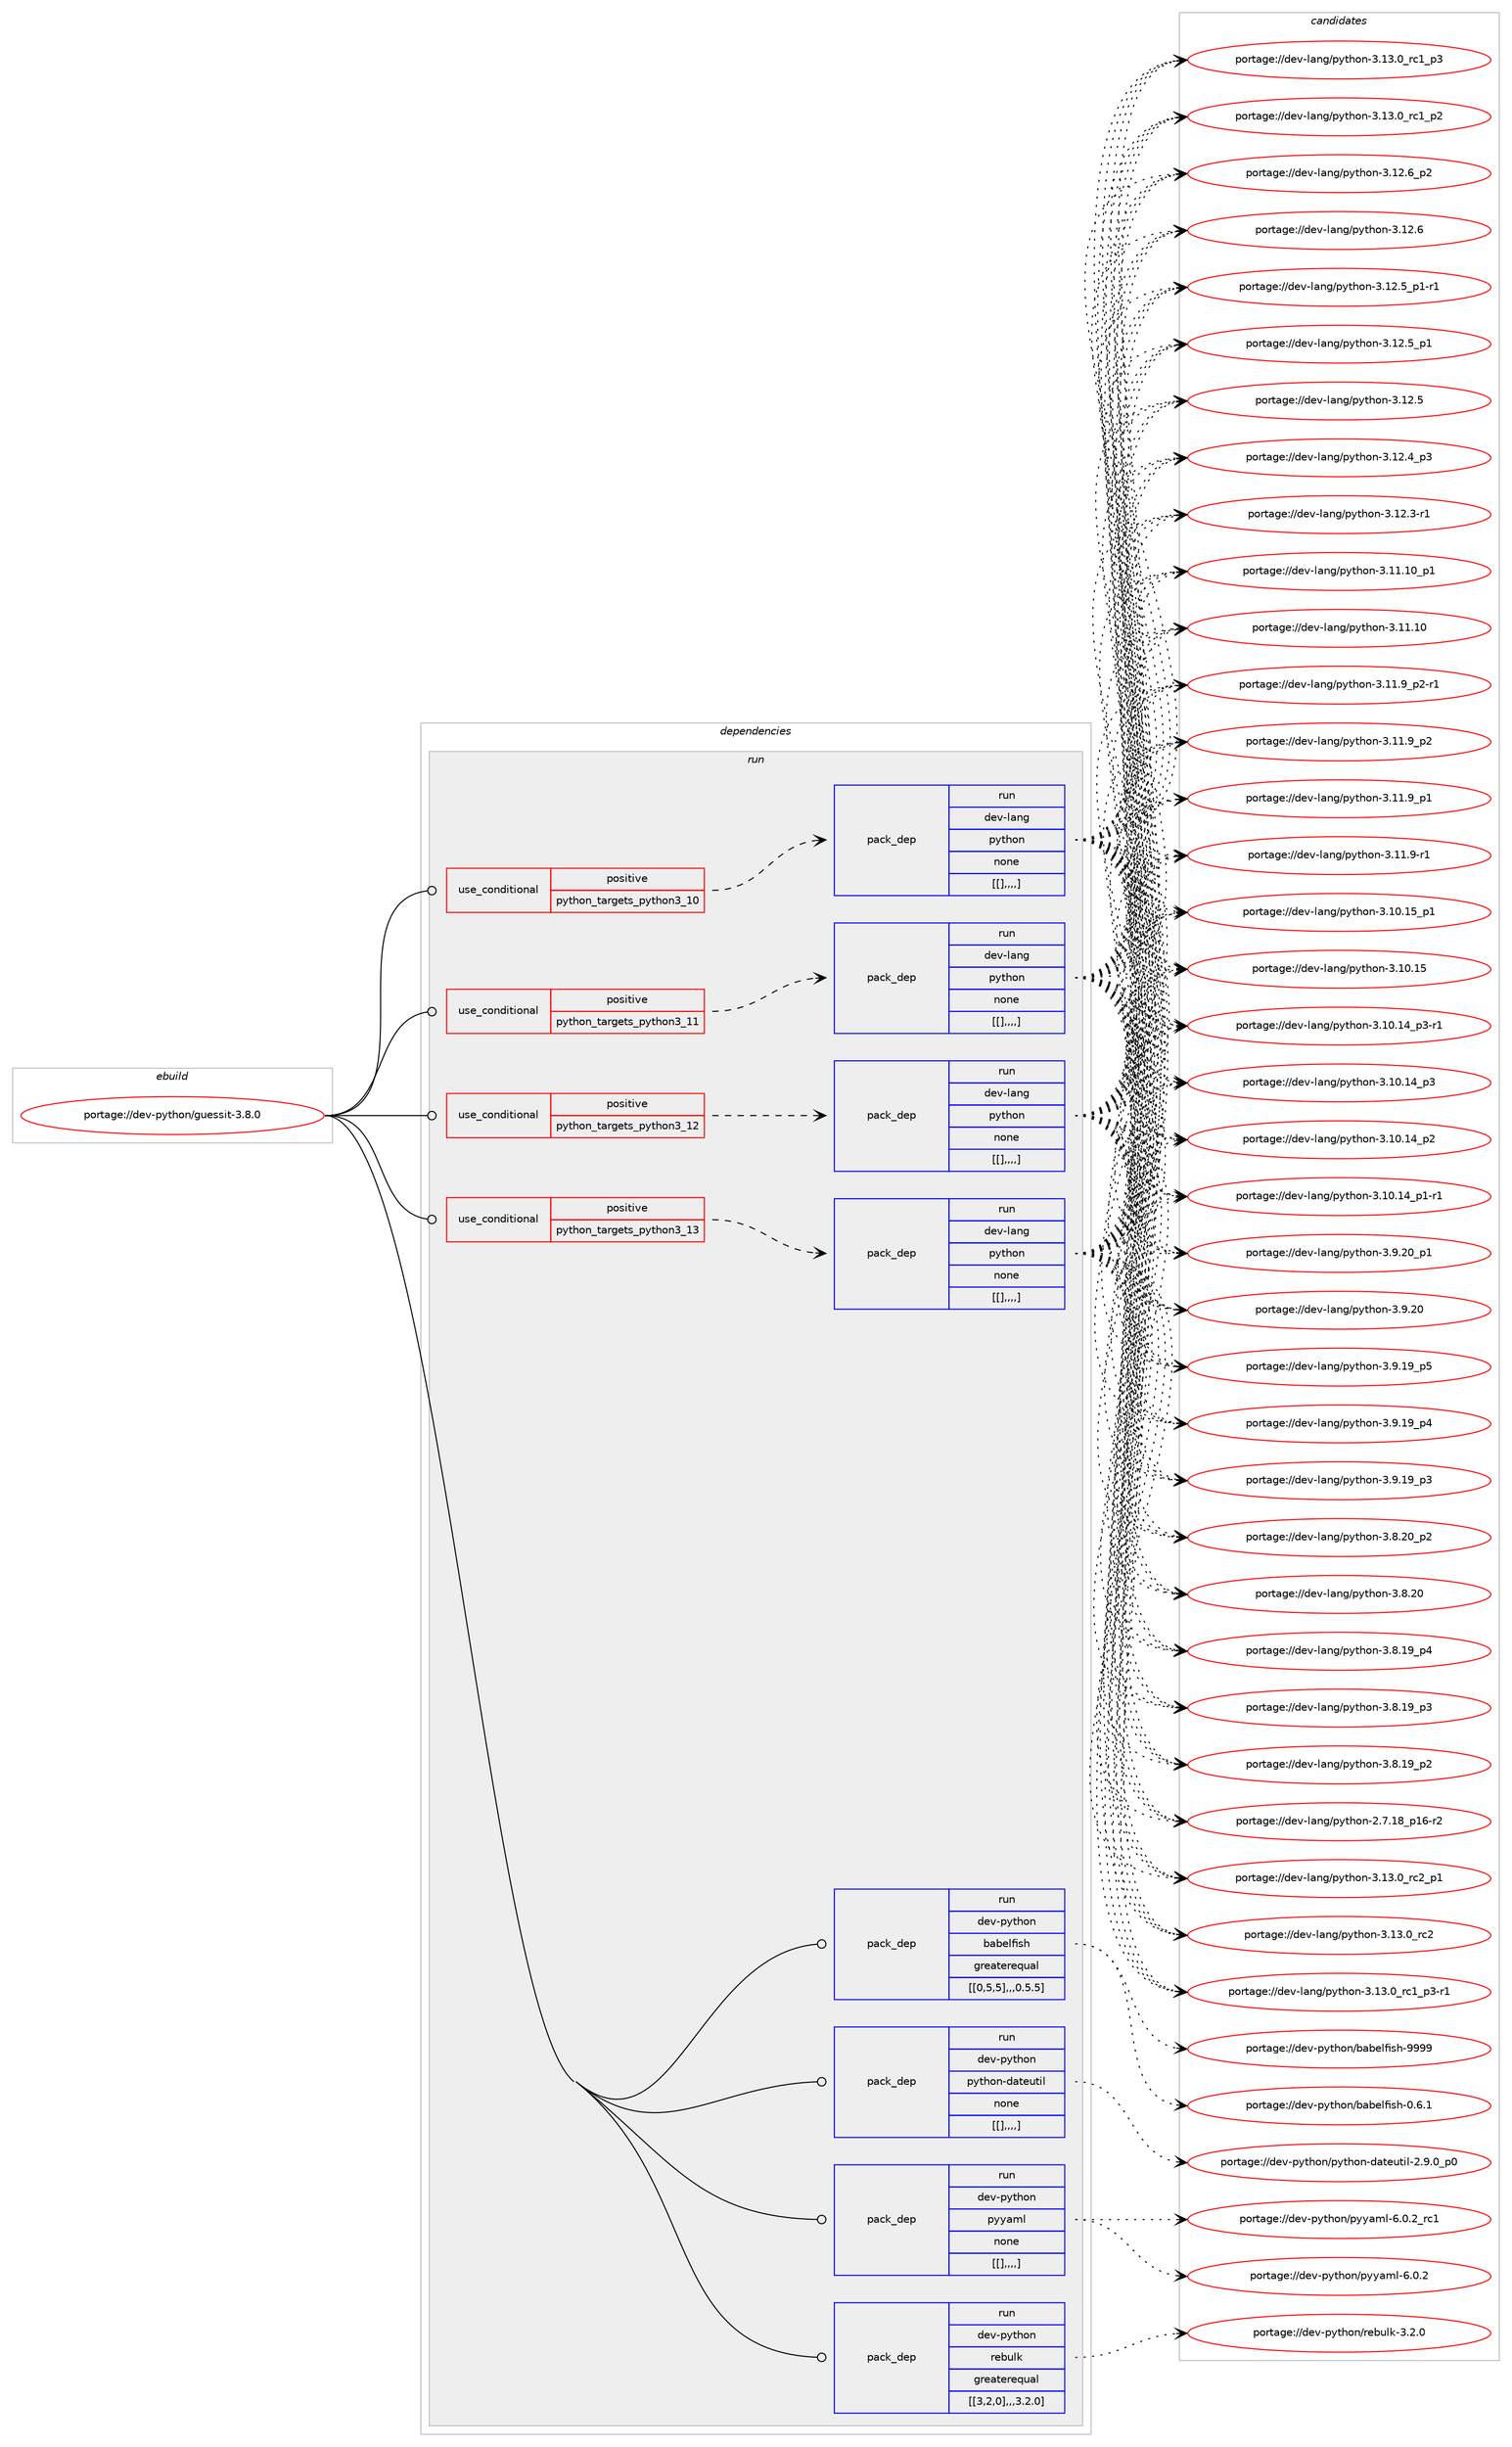 digraph prolog {

# *************
# Graph options
# *************

newrank=true;
concentrate=true;
compound=true;
graph [rankdir=LR,fontname=Helvetica,fontsize=10,ranksep=1.5];#, ranksep=2.5, nodesep=0.2];
edge  [arrowhead=vee];
node  [fontname=Helvetica,fontsize=10];

# **********
# The ebuild
# **********

subgraph cluster_leftcol {
color=gray;
label=<<i>ebuild</i>>;
id [label="portage://dev-python/guessit-3.8.0", color=red, width=4, href="../dev-python/guessit-3.8.0.svg"];
}

# ****************
# The dependencies
# ****************

subgraph cluster_midcol {
color=gray;
label=<<i>dependencies</i>>;
subgraph cluster_compile {
fillcolor="#eeeeee";
style=filled;
label=<<i>compile</i>>;
}
subgraph cluster_compileandrun {
fillcolor="#eeeeee";
style=filled;
label=<<i>compile and run</i>>;
}
subgraph cluster_run {
fillcolor="#eeeeee";
style=filled;
label=<<i>run</i>>;
subgraph cond34386 {
dependency149210 [label=<<TABLE BORDER="0" CELLBORDER="1" CELLSPACING="0" CELLPADDING="4"><TR><TD ROWSPAN="3" CELLPADDING="10">use_conditional</TD></TR><TR><TD>positive</TD></TR><TR><TD>python_targets_python3_10</TD></TR></TABLE>>, shape=none, color=red];
subgraph pack113610 {
dependency149211 [label=<<TABLE BORDER="0" CELLBORDER="1" CELLSPACING="0" CELLPADDING="4" WIDTH="220"><TR><TD ROWSPAN="6" CELLPADDING="30">pack_dep</TD></TR><TR><TD WIDTH="110">run</TD></TR><TR><TD>dev-lang</TD></TR><TR><TD>python</TD></TR><TR><TD>none</TD></TR><TR><TD>[[],,,,]</TD></TR></TABLE>>, shape=none, color=blue];
}
dependency149210:e -> dependency149211:w [weight=20,style="dashed",arrowhead="vee"];
}
id:e -> dependency149210:w [weight=20,style="solid",arrowhead="odot"];
subgraph cond34387 {
dependency149212 [label=<<TABLE BORDER="0" CELLBORDER="1" CELLSPACING="0" CELLPADDING="4"><TR><TD ROWSPAN="3" CELLPADDING="10">use_conditional</TD></TR><TR><TD>positive</TD></TR><TR><TD>python_targets_python3_11</TD></TR></TABLE>>, shape=none, color=red];
subgraph pack113611 {
dependency149213 [label=<<TABLE BORDER="0" CELLBORDER="1" CELLSPACING="0" CELLPADDING="4" WIDTH="220"><TR><TD ROWSPAN="6" CELLPADDING="30">pack_dep</TD></TR><TR><TD WIDTH="110">run</TD></TR><TR><TD>dev-lang</TD></TR><TR><TD>python</TD></TR><TR><TD>none</TD></TR><TR><TD>[[],,,,]</TD></TR></TABLE>>, shape=none, color=blue];
}
dependency149212:e -> dependency149213:w [weight=20,style="dashed",arrowhead="vee"];
}
id:e -> dependency149212:w [weight=20,style="solid",arrowhead="odot"];
subgraph cond34388 {
dependency149214 [label=<<TABLE BORDER="0" CELLBORDER="1" CELLSPACING="0" CELLPADDING="4"><TR><TD ROWSPAN="3" CELLPADDING="10">use_conditional</TD></TR><TR><TD>positive</TD></TR><TR><TD>python_targets_python3_12</TD></TR></TABLE>>, shape=none, color=red];
subgraph pack113612 {
dependency149215 [label=<<TABLE BORDER="0" CELLBORDER="1" CELLSPACING="0" CELLPADDING="4" WIDTH="220"><TR><TD ROWSPAN="6" CELLPADDING="30">pack_dep</TD></TR><TR><TD WIDTH="110">run</TD></TR><TR><TD>dev-lang</TD></TR><TR><TD>python</TD></TR><TR><TD>none</TD></TR><TR><TD>[[],,,,]</TD></TR></TABLE>>, shape=none, color=blue];
}
dependency149214:e -> dependency149215:w [weight=20,style="dashed",arrowhead="vee"];
}
id:e -> dependency149214:w [weight=20,style="solid",arrowhead="odot"];
subgraph cond34389 {
dependency149216 [label=<<TABLE BORDER="0" CELLBORDER="1" CELLSPACING="0" CELLPADDING="4"><TR><TD ROWSPAN="3" CELLPADDING="10">use_conditional</TD></TR><TR><TD>positive</TD></TR><TR><TD>python_targets_python3_13</TD></TR></TABLE>>, shape=none, color=red];
subgraph pack113613 {
dependency149217 [label=<<TABLE BORDER="0" CELLBORDER="1" CELLSPACING="0" CELLPADDING="4" WIDTH="220"><TR><TD ROWSPAN="6" CELLPADDING="30">pack_dep</TD></TR><TR><TD WIDTH="110">run</TD></TR><TR><TD>dev-lang</TD></TR><TR><TD>python</TD></TR><TR><TD>none</TD></TR><TR><TD>[[],,,,]</TD></TR></TABLE>>, shape=none, color=blue];
}
dependency149216:e -> dependency149217:w [weight=20,style="dashed",arrowhead="vee"];
}
id:e -> dependency149216:w [weight=20,style="solid",arrowhead="odot"];
subgraph pack113614 {
dependency149218 [label=<<TABLE BORDER="0" CELLBORDER="1" CELLSPACING="0" CELLPADDING="4" WIDTH="220"><TR><TD ROWSPAN="6" CELLPADDING="30">pack_dep</TD></TR><TR><TD WIDTH="110">run</TD></TR><TR><TD>dev-python</TD></TR><TR><TD>babelfish</TD></TR><TR><TD>greaterequal</TD></TR><TR><TD>[[0,5,5],,,0.5.5]</TD></TR></TABLE>>, shape=none, color=blue];
}
id:e -> dependency149218:w [weight=20,style="solid",arrowhead="odot"];
subgraph pack113615 {
dependency149219 [label=<<TABLE BORDER="0" CELLBORDER="1" CELLSPACING="0" CELLPADDING="4" WIDTH="220"><TR><TD ROWSPAN="6" CELLPADDING="30">pack_dep</TD></TR><TR><TD WIDTH="110">run</TD></TR><TR><TD>dev-python</TD></TR><TR><TD>python-dateutil</TD></TR><TR><TD>none</TD></TR><TR><TD>[[],,,,]</TD></TR></TABLE>>, shape=none, color=blue];
}
id:e -> dependency149219:w [weight=20,style="solid",arrowhead="odot"];
subgraph pack113616 {
dependency149220 [label=<<TABLE BORDER="0" CELLBORDER="1" CELLSPACING="0" CELLPADDING="4" WIDTH="220"><TR><TD ROWSPAN="6" CELLPADDING="30">pack_dep</TD></TR><TR><TD WIDTH="110">run</TD></TR><TR><TD>dev-python</TD></TR><TR><TD>pyyaml</TD></TR><TR><TD>none</TD></TR><TR><TD>[[],,,,]</TD></TR></TABLE>>, shape=none, color=blue];
}
id:e -> dependency149220:w [weight=20,style="solid",arrowhead="odot"];
subgraph pack113617 {
dependency149221 [label=<<TABLE BORDER="0" CELLBORDER="1" CELLSPACING="0" CELLPADDING="4" WIDTH="220"><TR><TD ROWSPAN="6" CELLPADDING="30">pack_dep</TD></TR><TR><TD WIDTH="110">run</TD></TR><TR><TD>dev-python</TD></TR><TR><TD>rebulk</TD></TR><TR><TD>greaterequal</TD></TR><TR><TD>[[3,2,0],,,3.2.0]</TD></TR></TABLE>>, shape=none, color=blue];
}
id:e -> dependency149221:w [weight=20,style="solid",arrowhead="odot"];
}
}

# **************
# The candidates
# **************

subgraph cluster_choices {
rank=same;
color=gray;
label=<<i>candidates</i>>;

subgraph choice113610 {
color=black;
nodesep=1;
choice100101118451089711010347112121116104111110455146495146489511499509511249 [label="portage://dev-lang/python-3.13.0_rc2_p1", color=red, width=4,href="../dev-lang/python-3.13.0_rc2_p1.svg"];
choice10010111845108971101034711212111610411111045514649514648951149950 [label="portage://dev-lang/python-3.13.0_rc2", color=red, width=4,href="../dev-lang/python-3.13.0_rc2.svg"];
choice1001011184510897110103471121211161041111104551464951464895114994995112514511449 [label="portage://dev-lang/python-3.13.0_rc1_p3-r1", color=red, width=4,href="../dev-lang/python-3.13.0_rc1_p3-r1.svg"];
choice100101118451089711010347112121116104111110455146495146489511499499511251 [label="portage://dev-lang/python-3.13.0_rc1_p3", color=red, width=4,href="../dev-lang/python-3.13.0_rc1_p3.svg"];
choice100101118451089711010347112121116104111110455146495146489511499499511250 [label="portage://dev-lang/python-3.13.0_rc1_p2", color=red, width=4,href="../dev-lang/python-3.13.0_rc1_p2.svg"];
choice100101118451089711010347112121116104111110455146495046549511250 [label="portage://dev-lang/python-3.12.6_p2", color=red, width=4,href="../dev-lang/python-3.12.6_p2.svg"];
choice10010111845108971101034711212111610411111045514649504654 [label="portage://dev-lang/python-3.12.6", color=red, width=4,href="../dev-lang/python-3.12.6.svg"];
choice1001011184510897110103471121211161041111104551464950465395112494511449 [label="portage://dev-lang/python-3.12.5_p1-r1", color=red, width=4,href="../dev-lang/python-3.12.5_p1-r1.svg"];
choice100101118451089711010347112121116104111110455146495046539511249 [label="portage://dev-lang/python-3.12.5_p1", color=red, width=4,href="../dev-lang/python-3.12.5_p1.svg"];
choice10010111845108971101034711212111610411111045514649504653 [label="portage://dev-lang/python-3.12.5", color=red, width=4,href="../dev-lang/python-3.12.5.svg"];
choice100101118451089711010347112121116104111110455146495046529511251 [label="portage://dev-lang/python-3.12.4_p3", color=red, width=4,href="../dev-lang/python-3.12.4_p3.svg"];
choice100101118451089711010347112121116104111110455146495046514511449 [label="portage://dev-lang/python-3.12.3-r1", color=red, width=4,href="../dev-lang/python-3.12.3-r1.svg"];
choice10010111845108971101034711212111610411111045514649494649489511249 [label="portage://dev-lang/python-3.11.10_p1", color=red, width=4,href="../dev-lang/python-3.11.10_p1.svg"];
choice1001011184510897110103471121211161041111104551464949464948 [label="portage://dev-lang/python-3.11.10", color=red, width=4,href="../dev-lang/python-3.11.10.svg"];
choice1001011184510897110103471121211161041111104551464949465795112504511449 [label="portage://dev-lang/python-3.11.9_p2-r1", color=red, width=4,href="../dev-lang/python-3.11.9_p2-r1.svg"];
choice100101118451089711010347112121116104111110455146494946579511250 [label="portage://dev-lang/python-3.11.9_p2", color=red, width=4,href="../dev-lang/python-3.11.9_p2.svg"];
choice100101118451089711010347112121116104111110455146494946579511249 [label="portage://dev-lang/python-3.11.9_p1", color=red, width=4,href="../dev-lang/python-3.11.9_p1.svg"];
choice100101118451089711010347112121116104111110455146494946574511449 [label="portage://dev-lang/python-3.11.9-r1", color=red, width=4,href="../dev-lang/python-3.11.9-r1.svg"];
choice10010111845108971101034711212111610411111045514649484649539511249 [label="portage://dev-lang/python-3.10.15_p1", color=red, width=4,href="../dev-lang/python-3.10.15_p1.svg"];
choice1001011184510897110103471121211161041111104551464948464953 [label="portage://dev-lang/python-3.10.15", color=red, width=4,href="../dev-lang/python-3.10.15.svg"];
choice100101118451089711010347112121116104111110455146494846495295112514511449 [label="portage://dev-lang/python-3.10.14_p3-r1", color=red, width=4,href="../dev-lang/python-3.10.14_p3-r1.svg"];
choice10010111845108971101034711212111610411111045514649484649529511251 [label="portage://dev-lang/python-3.10.14_p3", color=red, width=4,href="../dev-lang/python-3.10.14_p3.svg"];
choice10010111845108971101034711212111610411111045514649484649529511250 [label="portage://dev-lang/python-3.10.14_p2", color=red, width=4,href="../dev-lang/python-3.10.14_p2.svg"];
choice100101118451089711010347112121116104111110455146494846495295112494511449 [label="portage://dev-lang/python-3.10.14_p1-r1", color=red, width=4,href="../dev-lang/python-3.10.14_p1-r1.svg"];
choice100101118451089711010347112121116104111110455146574650489511249 [label="portage://dev-lang/python-3.9.20_p1", color=red, width=4,href="../dev-lang/python-3.9.20_p1.svg"];
choice10010111845108971101034711212111610411111045514657465048 [label="portage://dev-lang/python-3.9.20", color=red, width=4,href="../dev-lang/python-3.9.20.svg"];
choice100101118451089711010347112121116104111110455146574649579511253 [label="portage://dev-lang/python-3.9.19_p5", color=red, width=4,href="../dev-lang/python-3.9.19_p5.svg"];
choice100101118451089711010347112121116104111110455146574649579511252 [label="portage://dev-lang/python-3.9.19_p4", color=red, width=4,href="../dev-lang/python-3.9.19_p4.svg"];
choice100101118451089711010347112121116104111110455146574649579511251 [label="portage://dev-lang/python-3.9.19_p3", color=red, width=4,href="../dev-lang/python-3.9.19_p3.svg"];
choice100101118451089711010347112121116104111110455146564650489511250 [label="portage://dev-lang/python-3.8.20_p2", color=red, width=4,href="../dev-lang/python-3.8.20_p2.svg"];
choice10010111845108971101034711212111610411111045514656465048 [label="portage://dev-lang/python-3.8.20", color=red, width=4,href="../dev-lang/python-3.8.20.svg"];
choice100101118451089711010347112121116104111110455146564649579511252 [label="portage://dev-lang/python-3.8.19_p4", color=red, width=4,href="../dev-lang/python-3.8.19_p4.svg"];
choice100101118451089711010347112121116104111110455146564649579511251 [label="portage://dev-lang/python-3.8.19_p3", color=red, width=4,href="../dev-lang/python-3.8.19_p3.svg"];
choice100101118451089711010347112121116104111110455146564649579511250 [label="portage://dev-lang/python-3.8.19_p2", color=red, width=4,href="../dev-lang/python-3.8.19_p2.svg"];
choice100101118451089711010347112121116104111110455046554649569511249544511450 [label="portage://dev-lang/python-2.7.18_p16-r2", color=red, width=4,href="../dev-lang/python-2.7.18_p16-r2.svg"];
dependency149211:e -> choice100101118451089711010347112121116104111110455146495146489511499509511249:w [style=dotted,weight="100"];
dependency149211:e -> choice10010111845108971101034711212111610411111045514649514648951149950:w [style=dotted,weight="100"];
dependency149211:e -> choice1001011184510897110103471121211161041111104551464951464895114994995112514511449:w [style=dotted,weight="100"];
dependency149211:e -> choice100101118451089711010347112121116104111110455146495146489511499499511251:w [style=dotted,weight="100"];
dependency149211:e -> choice100101118451089711010347112121116104111110455146495146489511499499511250:w [style=dotted,weight="100"];
dependency149211:e -> choice100101118451089711010347112121116104111110455146495046549511250:w [style=dotted,weight="100"];
dependency149211:e -> choice10010111845108971101034711212111610411111045514649504654:w [style=dotted,weight="100"];
dependency149211:e -> choice1001011184510897110103471121211161041111104551464950465395112494511449:w [style=dotted,weight="100"];
dependency149211:e -> choice100101118451089711010347112121116104111110455146495046539511249:w [style=dotted,weight="100"];
dependency149211:e -> choice10010111845108971101034711212111610411111045514649504653:w [style=dotted,weight="100"];
dependency149211:e -> choice100101118451089711010347112121116104111110455146495046529511251:w [style=dotted,weight="100"];
dependency149211:e -> choice100101118451089711010347112121116104111110455146495046514511449:w [style=dotted,weight="100"];
dependency149211:e -> choice10010111845108971101034711212111610411111045514649494649489511249:w [style=dotted,weight="100"];
dependency149211:e -> choice1001011184510897110103471121211161041111104551464949464948:w [style=dotted,weight="100"];
dependency149211:e -> choice1001011184510897110103471121211161041111104551464949465795112504511449:w [style=dotted,weight="100"];
dependency149211:e -> choice100101118451089711010347112121116104111110455146494946579511250:w [style=dotted,weight="100"];
dependency149211:e -> choice100101118451089711010347112121116104111110455146494946579511249:w [style=dotted,weight="100"];
dependency149211:e -> choice100101118451089711010347112121116104111110455146494946574511449:w [style=dotted,weight="100"];
dependency149211:e -> choice10010111845108971101034711212111610411111045514649484649539511249:w [style=dotted,weight="100"];
dependency149211:e -> choice1001011184510897110103471121211161041111104551464948464953:w [style=dotted,weight="100"];
dependency149211:e -> choice100101118451089711010347112121116104111110455146494846495295112514511449:w [style=dotted,weight="100"];
dependency149211:e -> choice10010111845108971101034711212111610411111045514649484649529511251:w [style=dotted,weight="100"];
dependency149211:e -> choice10010111845108971101034711212111610411111045514649484649529511250:w [style=dotted,weight="100"];
dependency149211:e -> choice100101118451089711010347112121116104111110455146494846495295112494511449:w [style=dotted,weight="100"];
dependency149211:e -> choice100101118451089711010347112121116104111110455146574650489511249:w [style=dotted,weight="100"];
dependency149211:e -> choice10010111845108971101034711212111610411111045514657465048:w [style=dotted,weight="100"];
dependency149211:e -> choice100101118451089711010347112121116104111110455146574649579511253:w [style=dotted,weight="100"];
dependency149211:e -> choice100101118451089711010347112121116104111110455146574649579511252:w [style=dotted,weight="100"];
dependency149211:e -> choice100101118451089711010347112121116104111110455146574649579511251:w [style=dotted,weight="100"];
dependency149211:e -> choice100101118451089711010347112121116104111110455146564650489511250:w [style=dotted,weight="100"];
dependency149211:e -> choice10010111845108971101034711212111610411111045514656465048:w [style=dotted,weight="100"];
dependency149211:e -> choice100101118451089711010347112121116104111110455146564649579511252:w [style=dotted,weight="100"];
dependency149211:e -> choice100101118451089711010347112121116104111110455146564649579511251:w [style=dotted,weight="100"];
dependency149211:e -> choice100101118451089711010347112121116104111110455146564649579511250:w [style=dotted,weight="100"];
dependency149211:e -> choice100101118451089711010347112121116104111110455046554649569511249544511450:w [style=dotted,weight="100"];
}
subgraph choice113611 {
color=black;
nodesep=1;
choice100101118451089711010347112121116104111110455146495146489511499509511249 [label="portage://dev-lang/python-3.13.0_rc2_p1", color=red, width=4,href="../dev-lang/python-3.13.0_rc2_p1.svg"];
choice10010111845108971101034711212111610411111045514649514648951149950 [label="portage://dev-lang/python-3.13.0_rc2", color=red, width=4,href="../dev-lang/python-3.13.0_rc2.svg"];
choice1001011184510897110103471121211161041111104551464951464895114994995112514511449 [label="portage://dev-lang/python-3.13.0_rc1_p3-r1", color=red, width=4,href="../dev-lang/python-3.13.0_rc1_p3-r1.svg"];
choice100101118451089711010347112121116104111110455146495146489511499499511251 [label="portage://dev-lang/python-3.13.0_rc1_p3", color=red, width=4,href="../dev-lang/python-3.13.0_rc1_p3.svg"];
choice100101118451089711010347112121116104111110455146495146489511499499511250 [label="portage://dev-lang/python-3.13.0_rc1_p2", color=red, width=4,href="../dev-lang/python-3.13.0_rc1_p2.svg"];
choice100101118451089711010347112121116104111110455146495046549511250 [label="portage://dev-lang/python-3.12.6_p2", color=red, width=4,href="../dev-lang/python-3.12.6_p2.svg"];
choice10010111845108971101034711212111610411111045514649504654 [label="portage://dev-lang/python-3.12.6", color=red, width=4,href="../dev-lang/python-3.12.6.svg"];
choice1001011184510897110103471121211161041111104551464950465395112494511449 [label="portage://dev-lang/python-3.12.5_p1-r1", color=red, width=4,href="../dev-lang/python-3.12.5_p1-r1.svg"];
choice100101118451089711010347112121116104111110455146495046539511249 [label="portage://dev-lang/python-3.12.5_p1", color=red, width=4,href="../dev-lang/python-3.12.5_p1.svg"];
choice10010111845108971101034711212111610411111045514649504653 [label="portage://dev-lang/python-3.12.5", color=red, width=4,href="../dev-lang/python-3.12.5.svg"];
choice100101118451089711010347112121116104111110455146495046529511251 [label="portage://dev-lang/python-3.12.4_p3", color=red, width=4,href="../dev-lang/python-3.12.4_p3.svg"];
choice100101118451089711010347112121116104111110455146495046514511449 [label="portage://dev-lang/python-3.12.3-r1", color=red, width=4,href="../dev-lang/python-3.12.3-r1.svg"];
choice10010111845108971101034711212111610411111045514649494649489511249 [label="portage://dev-lang/python-3.11.10_p1", color=red, width=4,href="../dev-lang/python-3.11.10_p1.svg"];
choice1001011184510897110103471121211161041111104551464949464948 [label="portage://dev-lang/python-3.11.10", color=red, width=4,href="../dev-lang/python-3.11.10.svg"];
choice1001011184510897110103471121211161041111104551464949465795112504511449 [label="portage://dev-lang/python-3.11.9_p2-r1", color=red, width=4,href="../dev-lang/python-3.11.9_p2-r1.svg"];
choice100101118451089711010347112121116104111110455146494946579511250 [label="portage://dev-lang/python-3.11.9_p2", color=red, width=4,href="../dev-lang/python-3.11.9_p2.svg"];
choice100101118451089711010347112121116104111110455146494946579511249 [label="portage://dev-lang/python-3.11.9_p1", color=red, width=4,href="../dev-lang/python-3.11.9_p1.svg"];
choice100101118451089711010347112121116104111110455146494946574511449 [label="portage://dev-lang/python-3.11.9-r1", color=red, width=4,href="../dev-lang/python-3.11.9-r1.svg"];
choice10010111845108971101034711212111610411111045514649484649539511249 [label="portage://dev-lang/python-3.10.15_p1", color=red, width=4,href="../dev-lang/python-3.10.15_p1.svg"];
choice1001011184510897110103471121211161041111104551464948464953 [label="portage://dev-lang/python-3.10.15", color=red, width=4,href="../dev-lang/python-3.10.15.svg"];
choice100101118451089711010347112121116104111110455146494846495295112514511449 [label="portage://dev-lang/python-3.10.14_p3-r1", color=red, width=4,href="../dev-lang/python-3.10.14_p3-r1.svg"];
choice10010111845108971101034711212111610411111045514649484649529511251 [label="portage://dev-lang/python-3.10.14_p3", color=red, width=4,href="../dev-lang/python-3.10.14_p3.svg"];
choice10010111845108971101034711212111610411111045514649484649529511250 [label="portage://dev-lang/python-3.10.14_p2", color=red, width=4,href="../dev-lang/python-3.10.14_p2.svg"];
choice100101118451089711010347112121116104111110455146494846495295112494511449 [label="portage://dev-lang/python-3.10.14_p1-r1", color=red, width=4,href="../dev-lang/python-3.10.14_p1-r1.svg"];
choice100101118451089711010347112121116104111110455146574650489511249 [label="portage://dev-lang/python-3.9.20_p1", color=red, width=4,href="../dev-lang/python-3.9.20_p1.svg"];
choice10010111845108971101034711212111610411111045514657465048 [label="portage://dev-lang/python-3.9.20", color=red, width=4,href="../dev-lang/python-3.9.20.svg"];
choice100101118451089711010347112121116104111110455146574649579511253 [label="portage://dev-lang/python-3.9.19_p5", color=red, width=4,href="../dev-lang/python-3.9.19_p5.svg"];
choice100101118451089711010347112121116104111110455146574649579511252 [label="portage://dev-lang/python-3.9.19_p4", color=red, width=4,href="../dev-lang/python-3.9.19_p4.svg"];
choice100101118451089711010347112121116104111110455146574649579511251 [label="portage://dev-lang/python-3.9.19_p3", color=red, width=4,href="../dev-lang/python-3.9.19_p3.svg"];
choice100101118451089711010347112121116104111110455146564650489511250 [label="portage://dev-lang/python-3.8.20_p2", color=red, width=4,href="../dev-lang/python-3.8.20_p2.svg"];
choice10010111845108971101034711212111610411111045514656465048 [label="portage://dev-lang/python-3.8.20", color=red, width=4,href="../dev-lang/python-3.8.20.svg"];
choice100101118451089711010347112121116104111110455146564649579511252 [label="portage://dev-lang/python-3.8.19_p4", color=red, width=4,href="../dev-lang/python-3.8.19_p4.svg"];
choice100101118451089711010347112121116104111110455146564649579511251 [label="portage://dev-lang/python-3.8.19_p3", color=red, width=4,href="../dev-lang/python-3.8.19_p3.svg"];
choice100101118451089711010347112121116104111110455146564649579511250 [label="portage://dev-lang/python-3.8.19_p2", color=red, width=4,href="../dev-lang/python-3.8.19_p2.svg"];
choice100101118451089711010347112121116104111110455046554649569511249544511450 [label="portage://dev-lang/python-2.7.18_p16-r2", color=red, width=4,href="../dev-lang/python-2.7.18_p16-r2.svg"];
dependency149213:e -> choice100101118451089711010347112121116104111110455146495146489511499509511249:w [style=dotted,weight="100"];
dependency149213:e -> choice10010111845108971101034711212111610411111045514649514648951149950:w [style=dotted,weight="100"];
dependency149213:e -> choice1001011184510897110103471121211161041111104551464951464895114994995112514511449:w [style=dotted,weight="100"];
dependency149213:e -> choice100101118451089711010347112121116104111110455146495146489511499499511251:w [style=dotted,weight="100"];
dependency149213:e -> choice100101118451089711010347112121116104111110455146495146489511499499511250:w [style=dotted,weight="100"];
dependency149213:e -> choice100101118451089711010347112121116104111110455146495046549511250:w [style=dotted,weight="100"];
dependency149213:e -> choice10010111845108971101034711212111610411111045514649504654:w [style=dotted,weight="100"];
dependency149213:e -> choice1001011184510897110103471121211161041111104551464950465395112494511449:w [style=dotted,weight="100"];
dependency149213:e -> choice100101118451089711010347112121116104111110455146495046539511249:w [style=dotted,weight="100"];
dependency149213:e -> choice10010111845108971101034711212111610411111045514649504653:w [style=dotted,weight="100"];
dependency149213:e -> choice100101118451089711010347112121116104111110455146495046529511251:w [style=dotted,weight="100"];
dependency149213:e -> choice100101118451089711010347112121116104111110455146495046514511449:w [style=dotted,weight="100"];
dependency149213:e -> choice10010111845108971101034711212111610411111045514649494649489511249:w [style=dotted,weight="100"];
dependency149213:e -> choice1001011184510897110103471121211161041111104551464949464948:w [style=dotted,weight="100"];
dependency149213:e -> choice1001011184510897110103471121211161041111104551464949465795112504511449:w [style=dotted,weight="100"];
dependency149213:e -> choice100101118451089711010347112121116104111110455146494946579511250:w [style=dotted,weight="100"];
dependency149213:e -> choice100101118451089711010347112121116104111110455146494946579511249:w [style=dotted,weight="100"];
dependency149213:e -> choice100101118451089711010347112121116104111110455146494946574511449:w [style=dotted,weight="100"];
dependency149213:e -> choice10010111845108971101034711212111610411111045514649484649539511249:w [style=dotted,weight="100"];
dependency149213:e -> choice1001011184510897110103471121211161041111104551464948464953:w [style=dotted,weight="100"];
dependency149213:e -> choice100101118451089711010347112121116104111110455146494846495295112514511449:w [style=dotted,weight="100"];
dependency149213:e -> choice10010111845108971101034711212111610411111045514649484649529511251:w [style=dotted,weight="100"];
dependency149213:e -> choice10010111845108971101034711212111610411111045514649484649529511250:w [style=dotted,weight="100"];
dependency149213:e -> choice100101118451089711010347112121116104111110455146494846495295112494511449:w [style=dotted,weight="100"];
dependency149213:e -> choice100101118451089711010347112121116104111110455146574650489511249:w [style=dotted,weight="100"];
dependency149213:e -> choice10010111845108971101034711212111610411111045514657465048:w [style=dotted,weight="100"];
dependency149213:e -> choice100101118451089711010347112121116104111110455146574649579511253:w [style=dotted,weight="100"];
dependency149213:e -> choice100101118451089711010347112121116104111110455146574649579511252:w [style=dotted,weight="100"];
dependency149213:e -> choice100101118451089711010347112121116104111110455146574649579511251:w [style=dotted,weight="100"];
dependency149213:e -> choice100101118451089711010347112121116104111110455146564650489511250:w [style=dotted,weight="100"];
dependency149213:e -> choice10010111845108971101034711212111610411111045514656465048:w [style=dotted,weight="100"];
dependency149213:e -> choice100101118451089711010347112121116104111110455146564649579511252:w [style=dotted,weight="100"];
dependency149213:e -> choice100101118451089711010347112121116104111110455146564649579511251:w [style=dotted,weight="100"];
dependency149213:e -> choice100101118451089711010347112121116104111110455146564649579511250:w [style=dotted,weight="100"];
dependency149213:e -> choice100101118451089711010347112121116104111110455046554649569511249544511450:w [style=dotted,weight="100"];
}
subgraph choice113612 {
color=black;
nodesep=1;
choice100101118451089711010347112121116104111110455146495146489511499509511249 [label="portage://dev-lang/python-3.13.0_rc2_p1", color=red, width=4,href="../dev-lang/python-3.13.0_rc2_p1.svg"];
choice10010111845108971101034711212111610411111045514649514648951149950 [label="portage://dev-lang/python-3.13.0_rc2", color=red, width=4,href="../dev-lang/python-3.13.0_rc2.svg"];
choice1001011184510897110103471121211161041111104551464951464895114994995112514511449 [label="portage://dev-lang/python-3.13.0_rc1_p3-r1", color=red, width=4,href="../dev-lang/python-3.13.0_rc1_p3-r1.svg"];
choice100101118451089711010347112121116104111110455146495146489511499499511251 [label="portage://dev-lang/python-3.13.0_rc1_p3", color=red, width=4,href="../dev-lang/python-3.13.0_rc1_p3.svg"];
choice100101118451089711010347112121116104111110455146495146489511499499511250 [label="portage://dev-lang/python-3.13.0_rc1_p2", color=red, width=4,href="../dev-lang/python-3.13.0_rc1_p2.svg"];
choice100101118451089711010347112121116104111110455146495046549511250 [label="portage://dev-lang/python-3.12.6_p2", color=red, width=4,href="../dev-lang/python-3.12.6_p2.svg"];
choice10010111845108971101034711212111610411111045514649504654 [label="portage://dev-lang/python-3.12.6", color=red, width=4,href="../dev-lang/python-3.12.6.svg"];
choice1001011184510897110103471121211161041111104551464950465395112494511449 [label="portage://dev-lang/python-3.12.5_p1-r1", color=red, width=4,href="../dev-lang/python-3.12.5_p1-r1.svg"];
choice100101118451089711010347112121116104111110455146495046539511249 [label="portage://dev-lang/python-3.12.5_p1", color=red, width=4,href="../dev-lang/python-3.12.5_p1.svg"];
choice10010111845108971101034711212111610411111045514649504653 [label="portage://dev-lang/python-3.12.5", color=red, width=4,href="../dev-lang/python-3.12.5.svg"];
choice100101118451089711010347112121116104111110455146495046529511251 [label="portage://dev-lang/python-3.12.4_p3", color=red, width=4,href="../dev-lang/python-3.12.4_p3.svg"];
choice100101118451089711010347112121116104111110455146495046514511449 [label="portage://dev-lang/python-3.12.3-r1", color=red, width=4,href="../dev-lang/python-3.12.3-r1.svg"];
choice10010111845108971101034711212111610411111045514649494649489511249 [label="portage://dev-lang/python-3.11.10_p1", color=red, width=4,href="../dev-lang/python-3.11.10_p1.svg"];
choice1001011184510897110103471121211161041111104551464949464948 [label="portage://dev-lang/python-3.11.10", color=red, width=4,href="../dev-lang/python-3.11.10.svg"];
choice1001011184510897110103471121211161041111104551464949465795112504511449 [label="portage://dev-lang/python-3.11.9_p2-r1", color=red, width=4,href="../dev-lang/python-3.11.9_p2-r1.svg"];
choice100101118451089711010347112121116104111110455146494946579511250 [label="portage://dev-lang/python-3.11.9_p2", color=red, width=4,href="../dev-lang/python-3.11.9_p2.svg"];
choice100101118451089711010347112121116104111110455146494946579511249 [label="portage://dev-lang/python-3.11.9_p1", color=red, width=4,href="../dev-lang/python-3.11.9_p1.svg"];
choice100101118451089711010347112121116104111110455146494946574511449 [label="portage://dev-lang/python-3.11.9-r1", color=red, width=4,href="../dev-lang/python-3.11.9-r1.svg"];
choice10010111845108971101034711212111610411111045514649484649539511249 [label="portage://dev-lang/python-3.10.15_p1", color=red, width=4,href="../dev-lang/python-3.10.15_p1.svg"];
choice1001011184510897110103471121211161041111104551464948464953 [label="portage://dev-lang/python-3.10.15", color=red, width=4,href="../dev-lang/python-3.10.15.svg"];
choice100101118451089711010347112121116104111110455146494846495295112514511449 [label="portage://dev-lang/python-3.10.14_p3-r1", color=red, width=4,href="../dev-lang/python-3.10.14_p3-r1.svg"];
choice10010111845108971101034711212111610411111045514649484649529511251 [label="portage://dev-lang/python-3.10.14_p3", color=red, width=4,href="../dev-lang/python-3.10.14_p3.svg"];
choice10010111845108971101034711212111610411111045514649484649529511250 [label="portage://dev-lang/python-3.10.14_p2", color=red, width=4,href="../dev-lang/python-3.10.14_p2.svg"];
choice100101118451089711010347112121116104111110455146494846495295112494511449 [label="portage://dev-lang/python-3.10.14_p1-r1", color=red, width=4,href="../dev-lang/python-3.10.14_p1-r1.svg"];
choice100101118451089711010347112121116104111110455146574650489511249 [label="portage://dev-lang/python-3.9.20_p1", color=red, width=4,href="../dev-lang/python-3.9.20_p1.svg"];
choice10010111845108971101034711212111610411111045514657465048 [label="portage://dev-lang/python-3.9.20", color=red, width=4,href="../dev-lang/python-3.9.20.svg"];
choice100101118451089711010347112121116104111110455146574649579511253 [label="portage://dev-lang/python-3.9.19_p5", color=red, width=4,href="../dev-lang/python-3.9.19_p5.svg"];
choice100101118451089711010347112121116104111110455146574649579511252 [label="portage://dev-lang/python-3.9.19_p4", color=red, width=4,href="../dev-lang/python-3.9.19_p4.svg"];
choice100101118451089711010347112121116104111110455146574649579511251 [label="portage://dev-lang/python-3.9.19_p3", color=red, width=4,href="../dev-lang/python-3.9.19_p3.svg"];
choice100101118451089711010347112121116104111110455146564650489511250 [label="portage://dev-lang/python-3.8.20_p2", color=red, width=4,href="../dev-lang/python-3.8.20_p2.svg"];
choice10010111845108971101034711212111610411111045514656465048 [label="portage://dev-lang/python-3.8.20", color=red, width=4,href="../dev-lang/python-3.8.20.svg"];
choice100101118451089711010347112121116104111110455146564649579511252 [label="portage://dev-lang/python-3.8.19_p4", color=red, width=4,href="../dev-lang/python-3.8.19_p4.svg"];
choice100101118451089711010347112121116104111110455146564649579511251 [label="portage://dev-lang/python-3.8.19_p3", color=red, width=4,href="../dev-lang/python-3.8.19_p3.svg"];
choice100101118451089711010347112121116104111110455146564649579511250 [label="portage://dev-lang/python-3.8.19_p2", color=red, width=4,href="../dev-lang/python-3.8.19_p2.svg"];
choice100101118451089711010347112121116104111110455046554649569511249544511450 [label="portage://dev-lang/python-2.7.18_p16-r2", color=red, width=4,href="../dev-lang/python-2.7.18_p16-r2.svg"];
dependency149215:e -> choice100101118451089711010347112121116104111110455146495146489511499509511249:w [style=dotted,weight="100"];
dependency149215:e -> choice10010111845108971101034711212111610411111045514649514648951149950:w [style=dotted,weight="100"];
dependency149215:e -> choice1001011184510897110103471121211161041111104551464951464895114994995112514511449:w [style=dotted,weight="100"];
dependency149215:e -> choice100101118451089711010347112121116104111110455146495146489511499499511251:w [style=dotted,weight="100"];
dependency149215:e -> choice100101118451089711010347112121116104111110455146495146489511499499511250:w [style=dotted,weight="100"];
dependency149215:e -> choice100101118451089711010347112121116104111110455146495046549511250:w [style=dotted,weight="100"];
dependency149215:e -> choice10010111845108971101034711212111610411111045514649504654:w [style=dotted,weight="100"];
dependency149215:e -> choice1001011184510897110103471121211161041111104551464950465395112494511449:w [style=dotted,weight="100"];
dependency149215:e -> choice100101118451089711010347112121116104111110455146495046539511249:w [style=dotted,weight="100"];
dependency149215:e -> choice10010111845108971101034711212111610411111045514649504653:w [style=dotted,weight="100"];
dependency149215:e -> choice100101118451089711010347112121116104111110455146495046529511251:w [style=dotted,weight="100"];
dependency149215:e -> choice100101118451089711010347112121116104111110455146495046514511449:w [style=dotted,weight="100"];
dependency149215:e -> choice10010111845108971101034711212111610411111045514649494649489511249:w [style=dotted,weight="100"];
dependency149215:e -> choice1001011184510897110103471121211161041111104551464949464948:w [style=dotted,weight="100"];
dependency149215:e -> choice1001011184510897110103471121211161041111104551464949465795112504511449:w [style=dotted,weight="100"];
dependency149215:e -> choice100101118451089711010347112121116104111110455146494946579511250:w [style=dotted,weight="100"];
dependency149215:e -> choice100101118451089711010347112121116104111110455146494946579511249:w [style=dotted,weight="100"];
dependency149215:e -> choice100101118451089711010347112121116104111110455146494946574511449:w [style=dotted,weight="100"];
dependency149215:e -> choice10010111845108971101034711212111610411111045514649484649539511249:w [style=dotted,weight="100"];
dependency149215:e -> choice1001011184510897110103471121211161041111104551464948464953:w [style=dotted,weight="100"];
dependency149215:e -> choice100101118451089711010347112121116104111110455146494846495295112514511449:w [style=dotted,weight="100"];
dependency149215:e -> choice10010111845108971101034711212111610411111045514649484649529511251:w [style=dotted,weight="100"];
dependency149215:e -> choice10010111845108971101034711212111610411111045514649484649529511250:w [style=dotted,weight="100"];
dependency149215:e -> choice100101118451089711010347112121116104111110455146494846495295112494511449:w [style=dotted,weight="100"];
dependency149215:e -> choice100101118451089711010347112121116104111110455146574650489511249:w [style=dotted,weight="100"];
dependency149215:e -> choice10010111845108971101034711212111610411111045514657465048:w [style=dotted,weight="100"];
dependency149215:e -> choice100101118451089711010347112121116104111110455146574649579511253:w [style=dotted,weight="100"];
dependency149215:e -> choice100101118451089711010347112121116104111110455146574649579511252:w [style=dotted,weight="100"];
dependency149215:e -> choice100101118451089711010347112121116104111110455146574649579511251:w [style=dotted,weight="100"];
dependency149215:e -> choice100101118451089711010347112121116104111110455146564650489511250:w [style=dotted,weight="100"];
dependency149215:e -> choice10010111845108971101034711212111610411111045514656465048:w [style=dotted,weight="100"];
dependency149215:e -> choice100101118451089711010347112121116104111110455146564649579511252:w [style=dotted,weight="100"];
dependency149215:e -> choice100101118451089711010347112121116104111110455146564649579511251:w [style=dotted,weight="100"];
dependency149215:e -> choice100101118451089711010347112121116104111110455146564649579511250:w [style=dotted,weight="100"];
dependency149215:e -> choice100101118451089711010347112121116104111110455046554649569511249544511450:w [style=dotted,weight="100"];
}
subgraph choice113613 {
color=black;
nodesep=1;
choice100101118451089711010347112121116104111110455146495146489511499509511249 [label="portage://dev-lang/python-3.13.0_rc2_p1", color=red, width=4,href="../dev-lang/python-3.13.0_rc2_p1.svg"];
choice10010111845108971101034711212111610411111045514649514648951149950 [label="portage://dev-lang/python-3.13.0_rc2", color=red, width=4,href="../dev-lang/python-3.13.0_rc2.svg"];
choice1001011184510897110103471121211161041111104551464951464895114994995112514511449 [label="portage://dev-lang/python-3.13.0_rc1_p3-r1", color=red, width=4,href="../dev-lang/python-3.13.0_rc1_p3-r1.svg"];
choice100101118451089711010347112121116104111110455146495146489511499499511251 [label="portage://dev-lang/python-3.13.0_rc1_p3", color=red, width=4,href="../dev-lang/python-3.13.0_rc1_p3.svg"];
choice100101118451089711010347112121116104111110455146495146489511499499511250 [label="portage://dev-lang/python-3.13.0_rc1_p2", color=red, width=4,href="../dev-lang/python-3.13.0_rc1_p2.svg"];
choice100101118451089711010347112121116104111110455146495046549511250 [label="portage://dev-lang/python-3.12.6_p2", color=red, width=4,href="../dev-lang/python-3.12.6_p2.svg"];
choice10010111845108971101034711212111610411111045514649504654 [label="portage://dev-lang/python-3.12.6", color=red, width=4,href="../dev-lang/python-3.12.6.svg"];
choice1001011184510897110103471121211161041111104551464950465395112494511449 [label="portage://dev-lang/python-3.12.5_p1-r1", color=red, width=4,href="../dev-lang/python-3.12.5_p1-r1.svg"];
choice100101118451089711010347112121116104111110455146495046539511249 [label="portage://dev-lang/python-3.12.5_p1", color=red, width=4,href="../dev-lang/python-3.12.5_p1.svg"];
choice10010111845108971101034711212111610411111045514649504653 [label="portage://dev-lang/python-3.12.5", color=red, width=4,href="../dev-lang/python-3.12.5.svg"];
choice100101118451089711010347112121116104111110455146495046529511251 [label="portage://dev-lang/python-3.12.4_p3", color=red, width=4,href="../dev-lang/python-3.12.4_p3.svg"];
choice100101118451089711010347112121116104111110455146495046514511449 [label="portage://dev-lang/python-3.12.3-r1", color=red, width=4,href="../dev-lang/python-3.12.3-r1.svg"];
choice10010111845108971101034711212111610411111045514649494649489511249 [label="portage://dev-lang/python-3.11.10_p1", color=red, width=4,href="../dev-lang/python-3.11.10_p1.svg"];
choice1001011184510897110103471121211161041111104551464949464948 [label="portage://dev-lang/python-3.11.10", color=red, width=4,href="../dev-lang/python-3.11.10.svg"];
choice1001011184510897110103471121211161041111104551464949465795112504511449 [label="portage://dev-lang/python-3.11.9_p2-r1", color=red, width=4,href="../dev-lang/python-3.11.9_p2-r1.svg"];
choice100101118451089711010347112121116104111110455146494946579511250 [label="portage://dev-lang/python-3.11.9_p2", color=red, width=4,href="../dev-lang/python-3.11.9_p2.svg"];
choice100101118451089711010347112121116104111110455146494946579511249 [label="portage://dev-lang/python-3.11.9_p1", color=red, width=4,href="../dev-lang/python-3.11.9_p1.svg"];
choice100101118451089711010347112121116104111110455146494946574511449 [label="portage://dev-lang/python-3.11.9-r1", color=red, width=4,href="../dev-lang/python-3.11.9-r1.svg"];
choice10010111845108971101034711212111610411111045514649484649539511249 [label="portage://dev-lang/python-3.10.15_p1", color=red, width=4,href="../dev-lang/python-3.10.15_p1.svg"];
choice1001011184510897110103471121211161041111104551464948464953 [label="portage://dev-lang/python-3.10.15", color=red, width=4,href="../dev-lang/python-3.10.15.svg"];
choice100101118451089711010347112121116104111110455146494846495295112514511449 [label="portage://dev-lang/python-3.10.14_p3-r1", color=red, width=4,href="../dev-lang/python-3.10.14_p3-r1.svg"];
choice10010111845108971101034711212111610411111045514649484649529511251 [label="portage://dev-lang/python-3.10.14_p3", color=red, width=4,href="../dev-lang/python-3.10.14_p3.svg"];
choice10010111845108971101034711212111610411111045514649484649529511250 [label="portage://dev-lang/python-3.10.14_p2", color=red, width=4,href="../dev-lang/python-3.10.14_p2.svg"];
choice100101118451089711010347112121116104111110455146494846495295112494511449 [label="portage://dev-lang/python-3.10.14_p1-r1", color=red, width=4,href="../dev-lang/python-3.10.14_p1-r1.svg"];
choice100101118451089711010347112121116104111110455146574650489511249 [label="portage://dev-lang/python-3.9.20_p1", color=red, width=4,href="../dev-lang/python-3.9.20_p1.svg"];
choice10010111845108971101034711212111610411111045514657465048 [label="portage://dev-lang/python-3.9.20", color=red, width=4,href="../dev-lang/python-3.9.20.svg"];
choice100101118451089711010347112121116104111110455146574649579511253 [label="portage://dev-lang/python-3.9.19_p5", color=red, width=4,href="../dev-lang/python-3.9.19_p5.svg"];
choice100101118451089711010347112121116104111110455146574649579511252 [label="portage://dev-lang/python-3.9.19_p4", color=red, width=4,href="../dev-lang/python-3.9.19_p4.svg"];
choice100101118451089711010347112121116104111110455146574649579511251 [label="portage://dev-lang/python-3.9.19_p3", color=red, width=4,href="../dev-lang/python-3.9.19_p3.svg"];
choice100101118451089711010347112121116104111110455146564650489511250 [label="portage://dev-lang/python-3.8.20_p2", color=red, width=4,href="../dev-lang/python-3.8.20_p2.svg"];
choice10010111845108971101034711212111610411111045514656465048 [label="portage://dev-lang/python-3.8.20", color=red, width=4,href="../dev-lang/python-3.8.20.svg"];
choice100101118451089711010347112121116104111110455146564649579511252 [label="portage://dev-lang/python-3.8.19_p4", color=red, width=4,href="../dev-lang/python-3.8.19_p4.svg"];
choice100101118451089711010347112121116104111110455146564649579511251 [label="portage://dev-lang/python-3.8.19_p3", color=red, width=4,href="../dev-lang/python-3.8.19_p3.svg"];
choice100101118451089711010347112121116104111110455146564649579511250 [label="portage://dev-lang/python-3.8.19_p2", color=red, width=4,href="../dev-lang/python-3.8.19_p2.svg"];
choice100101118451089711010347112121116104111110455046554649569511249544511450 [label="portage://dev-lang/python-2.7.18_p16-r2", color=red, width=4,href="../dev-lang/python-2.7.18_p16-r2.svg"];
dependency149217:e -> choice100101118451089711010347112121116104111110455146495146489511499509511249:w [style=dotted,weight="100"];
dependency149217:e -> choice10010111845108971101034711212111610411111045514649514648951149950:w [style=dotted,weight="100"];
dependency149217:e -> choice1001011184510897110103471121211161041111104551464951464895114994995112514511449:w [style=dotted,weight="100"];
dependency149217:e -> choice100101118451089711010347112121116104111110455146495146489511499499511251:w [style=dotted,weight="100"];
dependency149217:e -> choice100101118451089711010347112121116104111110455146495146489511499499511250:w [style=dotted,weight="100"];
dependency149217:e -> choice100101118451089711010347112121116104111110455146495046549511250:w [style=dotted,weight="100"];
dependency149217:e -> choice10010111845108971101034711212111610411111045514649504654:w [style=dotted,weight="100"];
dependency149217:e -> choice1001011184510897110103471121211161041111104551464950465395112494511449:w [style=dotted,weight="100"];
dependency149217:e -> choice100101118451089711010347112121116104111110455146495046539511249:w [style=dotted,weight="100"];
dependency149217:e -> choice10010111845108971101034711212111610411111045514649504653:w [style=dotted,weight="100"];
dependency149217:e -> choice100101118451089711010347112121116104111110455146495046529511251:w [style=dotted,weight="100"];
dependency149217:e -> choice100101118451089711010347112121116104111110455146495046514511449:w [style=dotted,weight="100"];
dependency149217:e -> choice10010111845108971101034711212111610411111045514649494649489511249:w [style=dotted,weight="100"];
dependency149217:e -> choice1001011184510897110103471121211161041111104551464949464948:w [style=dotted,weight="100"];
dependency149217:e -> choice1001011184510897110103471121211161041111104551464949465795112504511449:w [style=dotted,weight="100"];
dependency149217:e -> choice100101118451089711010347112121116104111110455146494946579511250:w [style=dotted,weight="100"];
dependency149217:e -> choice100101118451089711010347112121116104111110455146494946579511249:w [style=dotted,weight="100"];
dependency149217:e -> choice100101118451089711010347112121116104111110455146494946574511449:w [style=dotted,weight="100"];
dependency149217:e -> choice10010111845108971101034711212111610411111045514649484649539511249:w [style=dotted,weight="100"];
dependency149217:e -> choice1001011184510897110103471121211161041111104551464948464953:w [style=dotted,weight="100"];
dependency149217:e -> choice100101118451089711010347112121116104111110455146494846495295112514511449:w [style=dotted,weight="100"];
dependency149217:e -> choice10010111845108971101034711212111610411111045514649484649529511251:w [style=dotted,weight="100"];
dependency149217:e -> choice10010111845108971101034711212111610411111045514649484649529511250:w [style=dotted,weight="100"];
dependency149217:e -> choice100101118451089711010347112121116104111110455146494846495295112494511449:w [style=dotted,weight="100"];
dependency149217:e -> choice100101118451089711010347112121116104111110455146574650489511249:w [style=dotted,weight="100"];
dependency149217:e -> choice10010111845108971101034711212111610411111045514657465048:w [style=dotted,weight="100"];
dependency149217:e -> choice100101118451089711010347112121116104111110455146574649579511253:w [style=dotted,weight="100"];
dependency149217:e -> choice100101118451089711010347112121116104111110455146574649579511252:w [style=dotted,weight="100"];
dependency149217:e -> choice100101118451089711010347112121116104111110455146574649579511251:w [style=dotted,weight="100"];
dependency149217:e -> choice100101118451089711010347112121116104111110455146564650489511250:w [style=dotted,weight="100"];
dependency149217:e -> choice10010111845108971101034711212111610411111045514656465048:w [style=dotted,weight="100"];
dependency149217:e -> choice100101118451089711010347112121116104111110455146564649579511252:w [style=dotted,weight="100"];
dependency149217:e -> choice100101118451089711010347112121116104111110455146564649579511251:w [style=dotted,weight="100"];
dependency149217:e -> choice100101118451089711010347112121116104111110455146564649579511250:w [style=dotted,weight="100"];
dependency149217:e -> choice100101118451089711010347112121116104111110455046554649569511249544511450:w [style=dotted,weight="100"];
}
subgraph choice113614 {
color=black;
nodesep=1;
choice10010111845112121116104111110479897981011081021051151044557575757 [label="portage://dev-python/babelfish-9999", color=red, width=4,href="../dev-python/babelfish-9999.svg"];
choice1001011184511212111610411111047989798101108102105115104454846544649 [label="portage://dev-python/babelfish-0.6.1", color=red, width=4,href="../dev-python/babelfish-0.6.1.svg"];
dependency149218:e -> choice10010111845112121116104111110479897981011081021051151044557575757:w [style=dotted,weight="100"];
dependency149218:e -> choice1001011184511212111610411111047989798101108102105115104454846544649:w [style=dotted,weight="100"];
}
subgraph choice113615 {
color=black;
nodesep=1;
choice100101118451121211161041111104711212111610411111045100971161011171161051084550465746489511248 [label="portage://dev-python/python-dateutil-2.9.0_p0", color=red, width=4,href="../dev-python/python-dateutil-2.9.0_p0.svg"];
dependency149219:e -> choice100101118451121211161041111104711212111610411111045100971161011171161051084550465746489511248:w [style=dotted,weight="100"];
}
subgraph choice113616 {
color=black;
nodesep=1;
choice100101118451121211161041111104711212112197109108455446484650951149949 [label="portage://dev-python/pyyaml-6.0.2_rc1", color=red, width=4,href="../dev-python/pyyaml-6.0.2_rc1.svg"];
choice100101118451121211161041111104711212112197109108455446484650 [label="portage://dev-python/pyyaml-6.0.2", color=red, width=4,href="../dev-python/pyyaml-6.0.2.svg"];
dependency149220:e -> choice100101118451121211161041111104711212112197109108455446484650951149949:w [style=dotted,weight="100"];
dependency149220:e -> choice100101118451121211161041111104711212112197109108455446484650:w [style=dotted,weight="100"];
}
subgraph choice113617 {
color=black;
nodesep=1;
choice100101118451121211161041111104711410198117108107455146504648 [label="portage://dev-python/rebulk-3.2.0", color=red, width=4,href="../dev-python/rebulk-3.2.0.svg"];
dependency149221:e -> choice100101118451121211161041111104711410198117108107455146504648:w [style=dotted,weight="100"];
}
}

}
